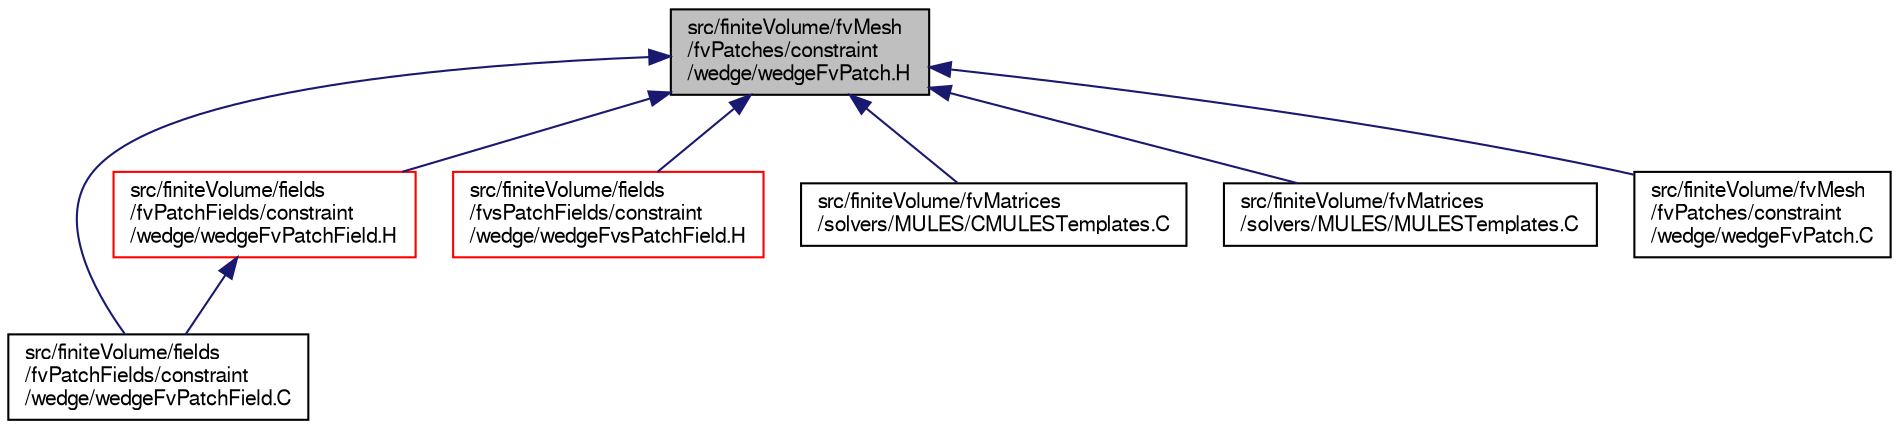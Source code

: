 digraph "src/finiteVolume/fvMesh/fvPatches/constraint/wedge/wedgeFvPatch.H"
{
  bgcolor="transparent";
  edge [fontname="FreeSans",fontsize="10",labelfontname="FreeSans",labelfontsize="10"];
  node [fontname="FreeSans",fontsize="10",shape=record];
  Node157 [label="src/finiteVolume/fvMesh\l/fvPatches/constraint\l/wedge/wedgeFvPatch.H",height=0.2,width=0.4,color="black", fillcolor="grey75", style="filled", fontcolor="black"];
  Node157 -> Node158 [dir="back",color="midnightblue",fontsize="10",style="solid",fontname="FreeSans"];
  Node158 [label="src/finiteVolume/fields\l/fvPatchFields/constraint\l/wedge/wedgeFvPatchField.C",height=0.2,width=0.4,color="black",URL="$a01742.html"];
  Node157 -> Node159 [dir="back",color="midnightblue",fontsize="10",style="solid",fontname="FreeSans"];
  Node159 [label="src/finiteVolume/fields\l/fvPatchFields/constraint\l/wedge/wedgeFvPatchField.H",height=0.2,width=0.4,color="red",URL="$a01745.html"];
  Node159 -> Node158 [dir="back",color="midnightblue",fontsize="10",style="solid",fontname="FreeSans"];
  Node157 -> Node163 [dir="back",color="midnightblue",fontsize="10",style="solid",fontname="FreeSans"];
  Node163 [label="src/finiteVolume/fields\l/fvsPatchFields/constraint\l/wedge/wedgeFvsPatchField.H",height=0.2,width=0.4,color="red",URL="$a02696.html"];
  Node157 -> Node167 [dir="back",color="midnightblue",fontsize="10",style="solid",fontname="FreeSans"];
  Node167 [label="src/finiteVolume/fvMatrices\l/solvers/MULES/CMULESTemplates.C",height=0.2,width=0.4,color="black",URL="$a03305.html"];
  Node157 -> Node168 [dir="back",color="midnightblue",fontsize="10",style="solid",fontname="FreeSans"];
  Node168 [label="src/finiteVolume/fvMatrices\l/solvers/MULES/MULESTemplates.C",height=0.2,width=0.4,color="black",URL="$a03323.html"];
  Node157 -> Node169 [dir="back",color="midnightblue",fontsize="10",style="solid",fontname="FreeSans"];
  Node169 [label="src/finiteVolume/fvMesh\l/fvPatches/constraint\l/wedge/wedgeFvPatch.C",height=0.2,width=0.4,color="black",URL="$a03641.html"];
}
